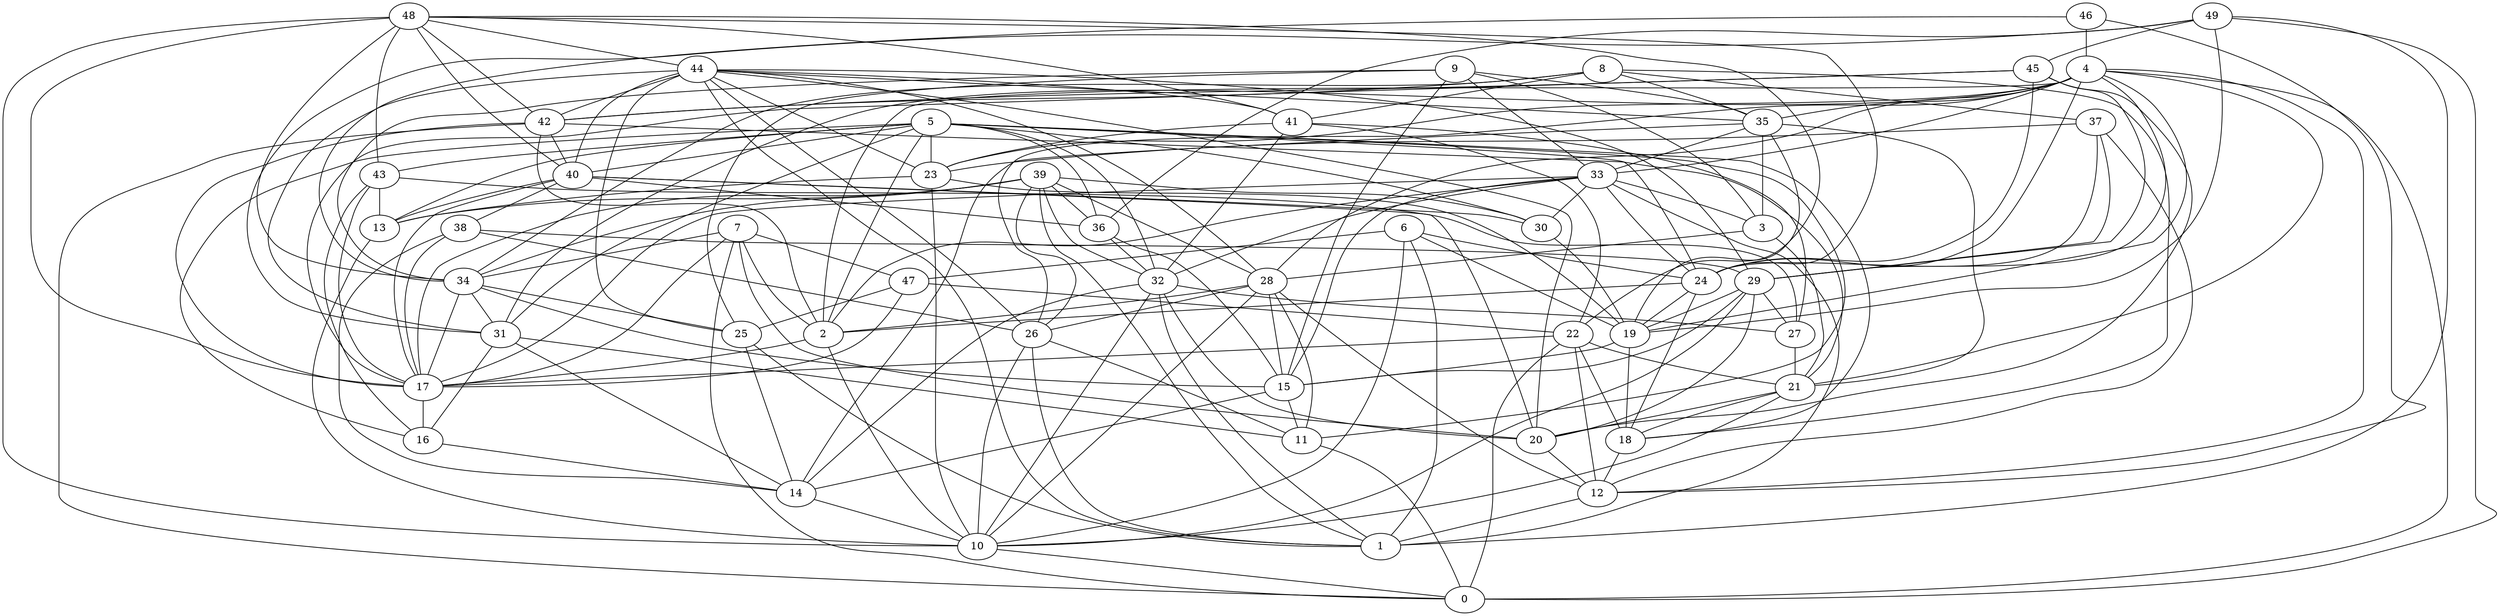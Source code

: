 digraph GG_graph {

subgraph G_graph {
edge [color = black]
"24" -> "19" [dir = none]
"24" -> "2" [dir = none]
"37" -> "24" [dir = none]
"37" -> "12" [dir = none]
"37" -> "23" [dir = none]
"18" -> "12" [dir = none]
"38" -> "14" [dir = none]
"38" -> "26" [dir = none]
"48" -> "10" [dir = none]
"48" -> "40" [dir = none]
"48" -> "44" [dir = none]
"48" -> "43" [dir = none]
"48" -> "41" [dir = none]
"43" -> "13" [dir = none]
"43" -> "27" [dir = none]
"43" -> "17" [dir = none]
"8" -> "41" [dir = none]
"8" -> "18" [dir = none]
"8" -> "35" [dir = none]
"19" -> "18" [dir = none]
"19" -> "15" [dir = none]
"32" -> "10" [dir = none]
"32" -> "27" [dir = none]
"32" -> "14" [dir = none]
"32" -> "20" [dir = none]
"32" -> "1" [dir = none]
"26" -> "1" [dir = none]
"26" -> "11" [dir = none]
"26" -> "10" [dir = none]
"29" -> "27" [dir = none]
"29" -> "19" [dir = none]
"29" -> "15" [dir = none]
"29" -> "10" [dir = none]
"13" -> "10" [dir = none]
"20" -> "12" [dir = none]
"46" -> "34" [dir = none]
"46" -> "12" [dir = none]
"46" -> "4" [dir = none]
"5" -> "16" [dir = none]
"5" -> "13" [dir = none]
"5" -> "23" [dir = none]
"5" -> "2" [dir = none]
"5" -> "11" [dir = none]
"5" -> "40" [dir = none]
"36" -> "15" [dir = none]
"36" -> "32" [dir = none]
"15" -> "11" [dir = none]
"22" -> "18" [dir = none]
"22" -> "21" [dir = none]
"22" -> "12" [dir = none]
"9" -> "3" [dir = none]
"9" -> "15" [dir = none]
"9" -> "34" [dir = none]
"9" -> "33" [dir = none]
"9" -> "35" [dir = none]
"9" -> "25" [dir = none]
"23" -> "19" [dir = none]
"23" -> "13" [dir = none]
"23" -> "10" [dir = none]
"21" -> "10" [dir = none]
"21" -> "20" [dir = none]
"21" -> "18" [dir = none]
"7" -> "47" [dir = none]
"7" -> "17" [dir = none]
"7" -> "2" [dir = none]
"7" -> "20" [dir = none]
"10" -> "0" [dir = none]
"42" -> "40" [dir = none]
"42" -> "0" [dir = none]
"42" -> "17" [dir = none]
"42" -> "21" [dir = none]
"49" -> "45" [dir = none]
"49" -> "31" [dir = none]
"49" -> "0" [dir = none]
"49" -> "36" [dir = none]
"27" -> "21" [dir = none]
"35" -> "14" [dir = none]
"35" -> "3" [dir = none]
"35" -> "33" [dir = none]
"35" -> "21" [dir = none]
"35" -> "19" [dir = none]
"40" -> "20" [dir = none]
"40" -> "36" [dir = none]
"40" -> "38" [dir = none]
"17" -> "16" [dir = none]
"41" -> "23" [dir = none]
"41" -> "22" [dir = none]
"41" -> "27" [dir = none]
"28" -> "12" [dir = none]
"28" -> "2" [dir = none]
"28" -> "10" [dir = none]
"28" -> "15" [dir = none]
"31" -> "11" [dir = none]
"31" -> "14" [dir = none]
"31" -> "16" [dir = none]
"47" -> "17" [dir = none]
"16" -> "14" [dir = none]
"4" -> "21" [dir = none]
"4" -> "24" [dir = none]
"4" -> "23" [dir = none]
"4" -> "2" [dir = none]
"4" -> "35" [dir = none]
"4" -> "26" [dir = none]
"4" -> "19" [dir = none]
"4" -> "31" [dir = none]
"4" -> "33" [dir = none]
"4" -> "12" [dir = none]
"44" -> "42" [dir = none]
"44" -> "28" [dir = none]
"44" -> "31" [dir = none]
"44" -> "35" [dir = none]
"44" -> "1" [dir = none]
"44" -> "40" [dir = none]
"44" -> "20" [dir = none]
"12" -> "1" [dir = none]
"2" -> "10" [dir = none]
"2" -> "17" [dir = none]
"25" -> "14" [dir = none]
"25" -> "1" [dir = none]
"3" -> "28" [dir = none]
"45" -> "29" [dir = none]
"45" -> "20" [dir = none]
"45" -> "42" [dir = none]
"45" -> "17" [dir = none]
"6" -> "1" [dir = none]
"6" -> "24" [dir = none]
"6" -> "10" [dir = none]
"6" -> "47" [dir = none]
"30" -> "19" [dir = none]
"14" -> "10" [dir = none]
"34" -> "25" [dir = none]
"34" -> "15" [dir = none]
"34" -> "17" [dir = none]
"33" -> "15" [dir = none]
"33" -> "2" [dir = none]
"33" -> "30" [dir = none]
"33" -> "17" [dir = none]
"33" -> "32" [dir = none]
"33" -> "3" [dir = none]
"33" -> "1" [dir = none]
"33" -> "24" [dir = none]
"11" -> "0" [dir = none]
"39" -> "26" [dir = none]
"39" -> "1" [dir = none]
"39" -> "17" [dir = none]
"39" -> "28" [dir = none]
"39" -> "30" [dir = none]
"48" -> "24" [dir = none]
"44" -> "26" [dir = none]
"7" -> "34" [dir = none]
"5" -> "31" [dir = none]
"28" -> "26" [dir = none]
"39" -> "32" [dir = none]
"40" -> "13" [dir = none]
"8" -> "42" [dir = none]
"38" -> "29" [dir = none]
"29" -> "20" [dir = none]
"47" -> "25" [dir = none]
"24" -> "18" [dir = none]
"34" -> "31" [dir = none]
"37" -> "29" [dir = none]
"43" -> "16" [dir = none]
"8" -> "37" [dir = none]
"7" -> "0" [dir = none]
"44" -> "41" [dir = none]
"48" -> "22" [dir = none]
"5" -> "24" [dir = none]
"4" -> "0" [dir = none]
"22" -> "0" [dir = none]
"22" -> "17" [dir = none]
"42" -> "2" [dir = none]
"48" -> "42" [dir = none]
"40" -> "17" [dir = none]
"5" -> "36" [dir = none]
"39" -> "36" [dir = none]
"3" -> "21" [dir = none]
"5" -> "32" [dir = none]
"40" -> "30" [dir = none]
"8" -> "34" [dir = none]
"48" -> "34" [dir = none]
"15" -> "14" [dir = none]
"39" -> "34" [dir = none]
"41" -> "32" [dir = none]
"5" -> "30" [dir = none]
"44" -> "23" [dir = none]
"28" -> "11" [dir = none]
"38" -> "17" [dir = none]
"49" -> "19" [dir = none]
"5" -> "43" [dir = none]
"39" -> "13" [dir = none]
"49" -> "1" [dir = none]
"47" -> "22" [dir = none]
"44" -> "29" [dir = none]
"4" -> "28" [dir = none]
"45" -> "24" [dir = none]
"48" -> "17" [dir = none]
"5" -> "18" [dir = none]
"4" -> "29" [dir = none]
"44" -> "25" [dir = none]
"6" -> "19" [dir = none]
}

}

